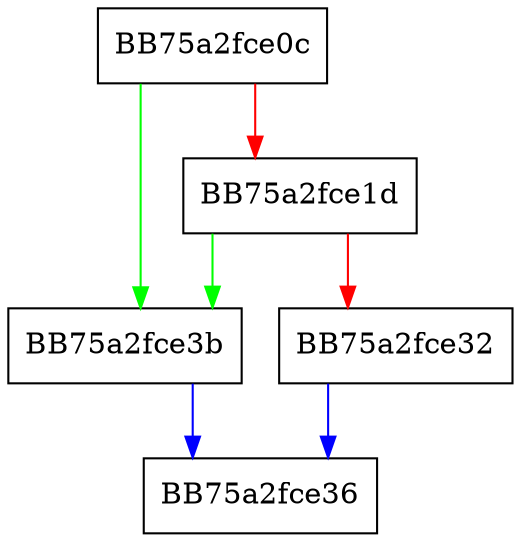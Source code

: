 digraph CSE_Read {
  node [shape="box"];
  graph [splines=ortho];
  BB75a2fce0c -> BB75a2fce3b [color="green"];
  BB75a2fce0c -> BB75a2fce1d [color="red"];
  BB75a2fce1d -> BB75a2fce3b [color="green"];
  BB75a2fce1d -> BB75a2fce32 [color="red"];
  BB75a2fce32 -> BB75a2fce36 [color="blue"];
  BB75a2fce3b -> BB75a2fce36 [color="blue"];
}